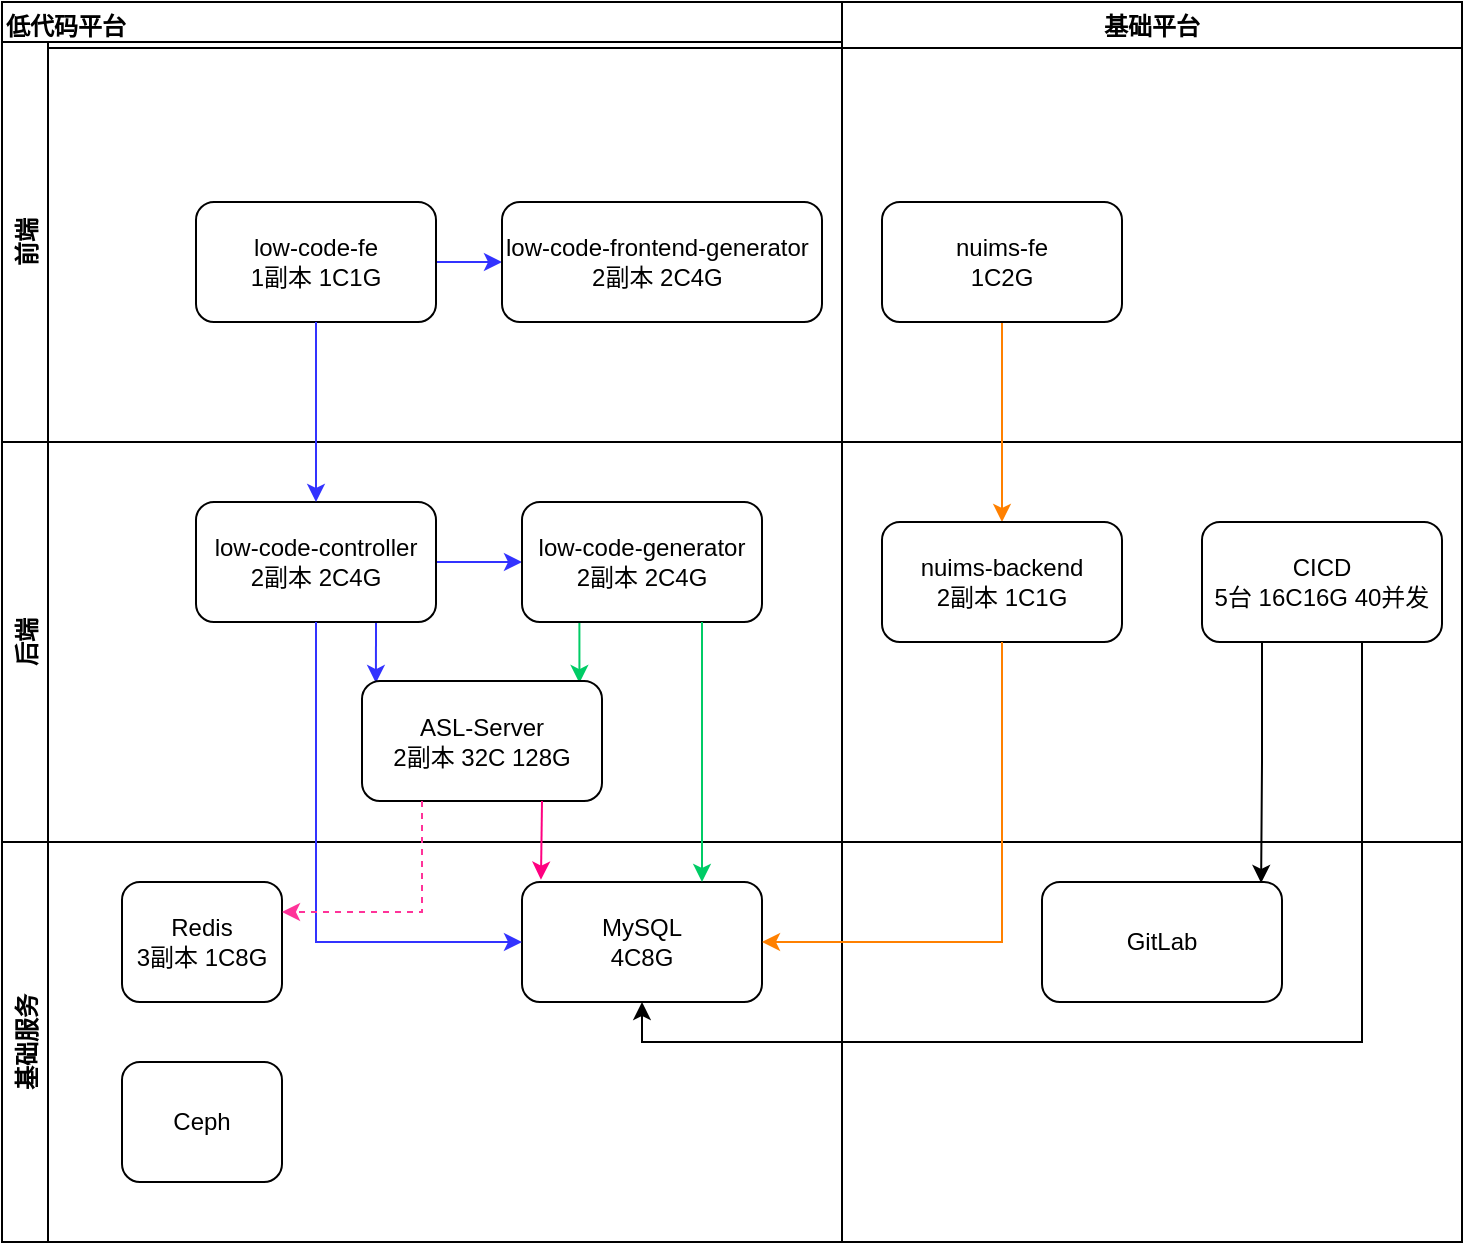 <mxfile version="15.5.1" type="github">
  <diagram name="Page-1" id="e3a06f82-3646-2815-327d-82caf3d4e204">
    <mxGraphModel dx="1188" dy="662" grid="1" gridSize="10" guides="1" tooltips="1" connect="1" arrows="1" fold="1" page="1" pageScale="1.5" pageWidth="1169" pageHeight="826" background="none" math="0" shadow="0">
      <root>
        <mxCell id="0" style=";html=1;" />
        <mxCell id="1" style=";html=1;" parent="0" />
        <mxCell id="4Svyai9p-GFecrTGYPO--5" value="低代码平台" style="swimlane;align=left;" vertex="1" parent="1">
          <mxGeometry x="660" y="220" width="730" height="620" as="geometry" />
        </mxCell>
        <mxCell id="4Svyai9p-GFecrTGYPO--7" value="前端" style="swimlane;horizontal=0;" vertex="1" parent="4Svyai9p-GFecrTGYPO--5">
          <mxGeometry y="20" width="730" height="200" as="geometry" />
        </mxCell>
        <mxCell id="4Svyai9p-GFecrTGYPO--24" style="edgeStyle=orthogonalEdgeStyle;rounded=0;orthogonalLoop=1;jettySize=auto;html=1;entryX=0;entryY=0.5;entryDx=0;entryDy=0;strokeColor=#3333FF;" edge="1" parent="4Svyai9p-GFecrTGYPO--7" source="4Svyai9p-GFecrTGYPO--12" target="4Svyai9p-GFecrTGYPO--14">
          <mxGeometry relative="1" as="geometry" />
        </mxCell>
        <mxCell id="4Svyai9p-GFecrTGYPO--12" value="low-code-fe&lt;br&gt;1副本 1C1G" style="rounded=1;whiteSpace=wrap;html=1;align=center;" vertex="1" parent="4Svyai9p-GFecrTGYPO--7">
          <mxGeometry x="97" y="80" width="120" height="60" as="geometry" />
        </mxCell>
        <mxCell id="4Svyai9p-GFecrTGYPO--14" value="low-code-frontend-generator&lt;br&gt;&lt;div style=&quot;text-align: center&quot;&gt;&lt;span&gt;2副本 2C4G&lt;/span&gt;&lt;/div&gt;" style="rounded=1;whiteSpace=wrap;html=1;align=left;" vertex="1" parent="4Svyai9p-GFecrTGYPO--7">
          <mxGeometry x="250" y="80" width="160" height="60" as="geometry" />
        </mxCell>
        <mxCell id="4Svyai9p-GFecrTGYPO--10" value="后端" style="swimlane;horizontal=0;" vertex="1" parent="4Svyai9p-GFecrTGYPO--5">
          <mxGeometry y="220" width="730" height="200" as="geometry" />
        </mxCell>
        <mxCell id="4Svyai9p-GFecrTGYPO--30" style="edgeStyle=orthogonalEdgeStyle;rounded=0;orthogonalLoop=1;jettySize=auto;html=1;strokeColor=#3333FF;" edge="1" parent="4Svyai9p-GFecrTGYPO--10" source="4Svyai9p-GFecrTGYPO--18" target="4Svyai9p-GFecrTGYPO--19">
          <mxGeometry relative="1" as="geometry" />
        </mxCell>
        <mxCell id="4Svyai9p-GFecrTGYPO--37" style="edgeStyle=orthogonalEdgeStyle;rounded=0;orthogonalLoop=1;jettySize=auto;html=1;exitX=0.75;exitY=1;exitDx=0;exitDy=0;entryX=0.058;entryY=0.017;entryDx=0;entryDy=0;entryPerimeter=0;strokeColor=#3333FF;" edge="1" parent="4Svyai9p-GFecrTGYPO--10" source="4Svyai9p-GFecrTGYPO--18" target="4Svyai9p-GFecrTGYPO--20">
          <mxGeometry relative="1" as="geometry" />
        </mxCell>
        <mxCell id="4Svyai9p-GFecrTGYPO--18" value="low-code-controller&lt;br&gt;&lt;div style=&quot;&quot;&gt;&lt;span&gt;2副本 2C4G&lt;/span&gt;&lt;/div&gt;" style="rounded=1;whiteSpace=wrap;html=1;align=center;" vertex="1" parent="4Svyai9p-GFecrTGYPO--10">
          <mxGeometry x="97" y="30" width="120" height="60" as="geometry" />
        </mxCell>
        <mxCell id="4Svyai9p-GFecrTGYPO--36" style="edgeStyle=orthogonalEdgeStyle;rounded=0;orthogonalLoop=1;jettySize=auto;html=1;exitX=0.25;exitY=1;exitDx=0;exitDy=0;entryX=0.906;entryY=0.017;entryDx=0;entryDy=0;entryPerimeter=0;strokeColor=#00CC66;" edge="1" parent="4Svyai9p-GFecrTGYPO--10" source="4Svyai9p-GFecrTGYPO--19" target="4Svyai9p-GFecrTGYPO--20">
          <mxGeometry relative="1" as="geometry" />
        </mxCell>
        <mxCell id="4Svyai9p-GFecrTGYPO--19" value="&lt;span&gt;low-code-&lt;/span&gt;generator&lt;br&gt;&lt;div style=&quot;&quot;&gt;2副本 2C4G&lt;/div&gt;" style="rounded=1;whiteSpace=wrap;html=1;align=center;" vertex="1" parent="4Svyai9p-GFecrTGYPO--10">
          <mxGeometry x="260" y="30" width="120" height="60" as="geometry" />
        </mxCell>
        <mxCell id="4Svyai9p-GFecrTGYPO--20" value="ASL-Server&lt;br&gt;2副本 32C 128G" style="rounded=1;whiteSpace=wrap;html=1;align=center;" vertex="1" parent="4Svyai9p-GFecrTGYPO--10">
          <mxGeometry x="180" y="119.5" width="120" height="60" as="geometry" />
        </mxCell>
        <mxCell id="4Svyai9p-GFecrTGYPO--11" value="基础服务" style="swimlane;horizontal=0;" vertex="1" parent="4Svyai9p-GFecrTGYPO--5">
          <mxGeometry y="420" width="730" height="200" as="geometry" />
        </mxCell>
        <mxCell id="4Svyai9p-GFecrTGYPO--21" value="Redis&lt;br&gt;3副本 1C8G" style="rounded=1;whiteSpace=wrap;html=1;align=center;" vertex="1" parent="4Svyai9p-GFecrTGYPO--11">
          <mxGeometry x="60" y="20" width="80" height="60" as="geometry" />
        </mxCell>
        <mxCell id="4Svyai9p-GFecrTGYPO--22" value="MySQL&lt;br&gt;&lt;div style=&quot;&quot;&gt;&lt;span&gt;4C8G&lt;/span&gt;&lt;/div&gt;" style="rounded=1;whiteSpace=wrap;html=1;align=center;" vertex="1" parent="4Svyai9p-GFecrTGYPO--11">
          <mxGeometry x="260" y="20" width="120" height="60" as="geometry" />
        </mxCell>
        <mxCell id="4Svyai9p-GFecrTGYPO--23" value="Ceph" style="rounded=1;whiteSpace=wrap;html=1;align=center;" vertex="1" parent="4Svyai9p-GFecrTGYPO--11">
          <mxGeometry x="60" y="110" width="80" height="60" as="geometry" />
        </mxCell>
        <mxCell id="4Svyai9p-GFecrTGYPO--25" style="edgeStyle=orthogonalEdgeStyle;rounded=0;orthogonalLoop=1;jettySize=auto;html=1;entryX=0.5;entryY=0;entryDx=0;entryDy=0;strokeColor=#3333FF;" edge="1" parent="4Svyai9p-GFecrTGYPO--5" source="4Svyai9p-GFecrTGYPO--12" target="4Svyai9p-GFecrTGYPO--18">
          <mxGeometry relative="1" as="geometry" />
        </mxCell>
        <mxCell id="4Svyai9p-GFecrTGYPO--29" style="edgeStyle=orthogonalEdgeStyle;rounded=0;orthogonalLoop=1;jettySize=auto;html=1;exitX=0.75;exitY=1;exitDx=0;exitDy=0;entryX=0.75;entryY=0;entryDx=0;entryDy=0;strokeColor=#00CC66;" edge="1" parent="4Svyai9p-GFecrTGYPO--5" source="4Svyai9p-GFecrTGYPO--19" target="4Svyai9p-GFecrTGYPO--22">
          <mxGeometry relative="1" as="geometry" />
        </mxCell>
        <mxCell id="4Svyai9p-GFecrTGYPO--35" style="edgeStyle=orthogonalEdgeStyle;rounded=0;orthogonalLoop=1;jettySize=auto;html=1;entryX=0;entryY=0.5;entryDx=0;entryDy=0;exitX=0.5;exitY=1;exitDx=0;exitDy=0;strokeColor=#3333FF;" edge="1" parent="4Svyai9p-GFecrTGYPO--5" source="4Svyai9p-GFecrTGYPO--18" target="4Svyai9p-GFecrTGYPO--22">
          <mxGeometry relative="1" as="geometry" />
        </mxCell>
        <mxCell id="4Svyai9p-GFecrTGYPO--38" style="edgeStyle=orthogonalEdgeStyle;rounded=0;orthogonalLoop=1;jettySize=auto;html=1;exitX=0.75;exitY=1;exitDx=0;exitDy=0;entryX=0.079;entryY=-0.019;entryDx=0;entryDy=0;entryPerimeter=0;strokeColor=#FF0080;" edge="1" parent="4Svyai9p-GFecrTGYPO--5" source="4Svyai9p-GFecrTGYPO--20" target="4Svyai9p-GFecrTGYPO--22">
          <mxGeometry relative="1" as="geometry" />
        </mxCell>
        <mxCell id="4Svyai9p-GFecrTGYPO--39" style="edgeStyle=orthogonalEdgeStyle;rounded=0;orthogonalLoop=1;jettySize=auto;html=1;exitX=0.25;exitY=1;exitDx=0;exitDy=0;entryX=1;entryY=0.25;entryDx=0;entryDy=0;dashed=1;strokeColor=#FF3399;" edge="1" parent="4Svyai9p-GFecrTGYPO--5" source="4Svyai9p-GFecrTGYPO--20" target="4Svyai9p-GFecrTGYPO--21">
          <mxGeometry relative="1" as="geometry" />
        </mxCell>
        <mxCell id="4Svyai9p-GFecrTGYPO--6" value="基础平台" style="swimlane;" vertex="1" parent="1">
          <mxGeometry x="1080" y="220" width="310" height="620" as="geometry" />
        </mxCell>
        <mxCell id="4Svyai9p-GFecrTGYPO--42" style="edgeStyle=orthogonalEdgeStyle;rounded=0;orthogonalLoop=1;jettySize=auto;html=1;strokeColor=#FF8000;fontColor=#FF8000;" edge="1" parent="4Svyai9p-GFecrTGYPO--6" source="4Svyai9p-GFecrTGYPO--15" target="4Svyai9p-GFecrTGYPO--16">
          <mxGeometry relative="1" as="geometry" />
        </mxCell>
        <mxCell id="4Svyai9p-GFecrTGYPO--15" value="nuims-fe&lt;br&gt;1C2G" style="rounded=1;whiteSpace=wrap;html=1;align=center;" vertex="1" parent="4Svyai9p-GFecrTGYPO--6">
          <mxGeometry x="20" y="100" width="120" height="60" as="geometry" />
        </mxCell>
        <mxCell id="4Svyai9p-GFecrTGYPO--16" value="nuims-backend&lt;br&gt;2副本 1C1G" style="rounded=1;whiteSpace=wrap;html=1;align=center;" vertex="1" parent="4Svyai9p-GFecrTGYPO--6">
          <mxGeometry x="20" y="260" width="120" height="60" as="geometry" />
        </mxCell>
        <mxCell id="4Svyai9p-GFecrTGYPO--47" style="edgeStyle=orthogonalEdgeStyle;rounded=0;orthogonalLoop=1;jettySize=auto;html=1;exitX=0.25;exitY=1;exitDx=0;exitDy=0;entryX=0.913;entryY=0.008;entryDx=0;entryDy=0;entryPerimeter=0;fontColor=#000000;strokeColor=#000000;" edge="1" parent="4Svyai9p-GFecrTGYPO--6" source="4Svyai9p-GFecrTGYPO--17" target="4Svyai9p-GFecrTGYPO--45">
          <mxGeometry relative="1" as="geometry" />
        </mxCell>
        <mxCell id="4Svyai9p-GFecrTGYPO--17" value="CICD&lt;br&gt;5台 16C16G 40并发" style="rounded=1;whiteSpace=wrap;html=1;align=center;" vertex="1" parent="4Svyai9p-GFecrTGYPO--6">
          <mxGeometry x="180" y="260" width="120" height="60" as="geometry" />
        </mxCell>
        <mxCell id="4Svyai9p-GFecrTGYPO--45" value="GitLab" style="rounded=1;whiteSpace=wrap;html=1;align=center;" vertex="1" parent="4Svyai9p-GFecrTGYPO--6">
          <mxGeometry x="100" y="440" width="120" height="60" as="geometry" />
        </mxCell>
        <mxCell id="4Svyai9p-GFecrTGYPO--43" style="edgeStyle=orthogonalEdgeStyle;rounded=0;orthogonalLoop=1;jettySize=auto;html=1;entryX=1;entryY=0.5;entryDx=0;entryDy=0;strokeColor=#FF8000;exitX=0.5;exitY=1;exitDx=0;exitDy=0;fontColor=#FF8000;" edge="1" parent="1" source="4Svyai9p-GFecrTGYPO--16" target="4Svyai9p-GFecrTGYPO--22">
          <mxGeometry relative="1" as="geometry" />
        </mxCell>
        <mxCell id="4Svyai9p-GFecrTGYPO--46" style="edgeStyle=orthogonalEdgeStyle;rounded=0;orthogonalLoop=1;jettySize=auto;html=1;entryX=0.5;entryY=1;entryDx=0;entryDy=0;fontColor=#000000;strokeColor=#000000;" edge="1" parent="1" source="4Svyai9p-GFecrTGYPO--17" target="4Svyai9p-GFecrTGYPO--22">
          <mxGeometry relative="1" as="geometry">
            <Array as="points">
              <mxPoint x="1340" y="740" />
              <mxPoint x="980" y="740" />
            </Array>
          </mxGeometry>
        </mxCell>
      </root>
    </mxGraphModel>
  </diagram>
</mxfile>
